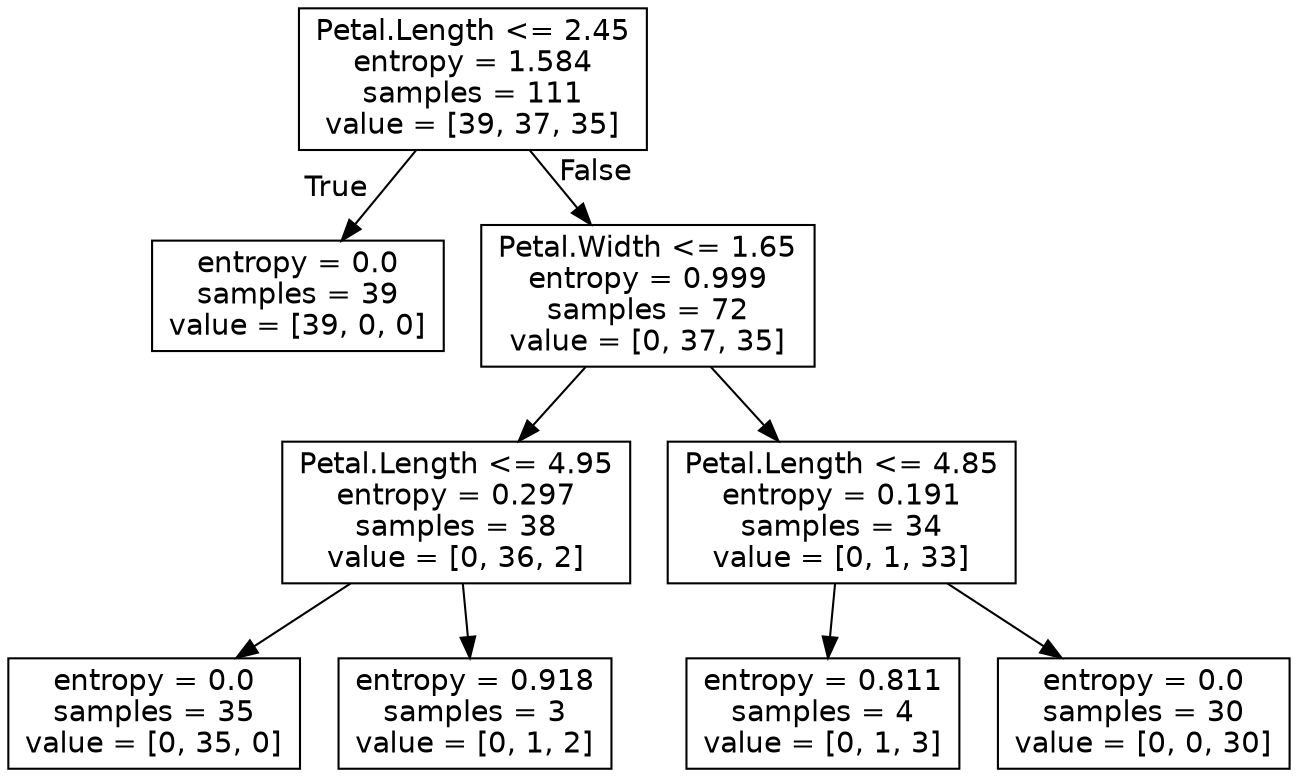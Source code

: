digraph Tree {
node [shape=box, fontname="helvetica"] ;
edge [fontname="helvetica"] ;
0 [label="Petal.Length <= 2.45\nentropy = 1.584\nsamples = 111\nvalue = [39, 37, 35]"] ;
1 [label="entropy = 0.0\nsamples = 39\nvalue = [39, 0, 0]"] ;
0 -> 1 [labeldistance=2.5, labelangle=45, headlabel="True"] ;
2 [label="Petal.Width <= 1.65\nentropy = 0.999\nsamples = 72\nvalue = [0, 37, 35]"] ;
0 -> 2 [labeldistance=2.5, labelangle=-45, headlabel="False"] ;
3 [label="Petal.Length <= 4.95\nentropy = 0.297\nsamples = 38\nvalue = [0, 36, 2]"] ;
2 -> 3 ;
4 [label="entropy = 0.0\nsamples = 35\nvalue = [0, 35, 0]"] ;
3 -> 4 ;
5 [label="entropy = 0.918\nsamples = 3\nvalue = [0, 1, 2]"] ;
3 -> 5 ;
6 [label="Petal.Length <= 4.85\nentropy = 0.191\nsamples = 34\nvalue = [0, 1, 33]"] ;
2 -> 6 ;
7 [label="entropy = 0.811\nsamples = 4\nvalue = [0, 1, 3]"] ;
6 -> 7 ;
8 [label="entropy = 0.0\nsamples = 30\nvalue = [0, 0, 30]"] ;
6 -> 8 ;
}